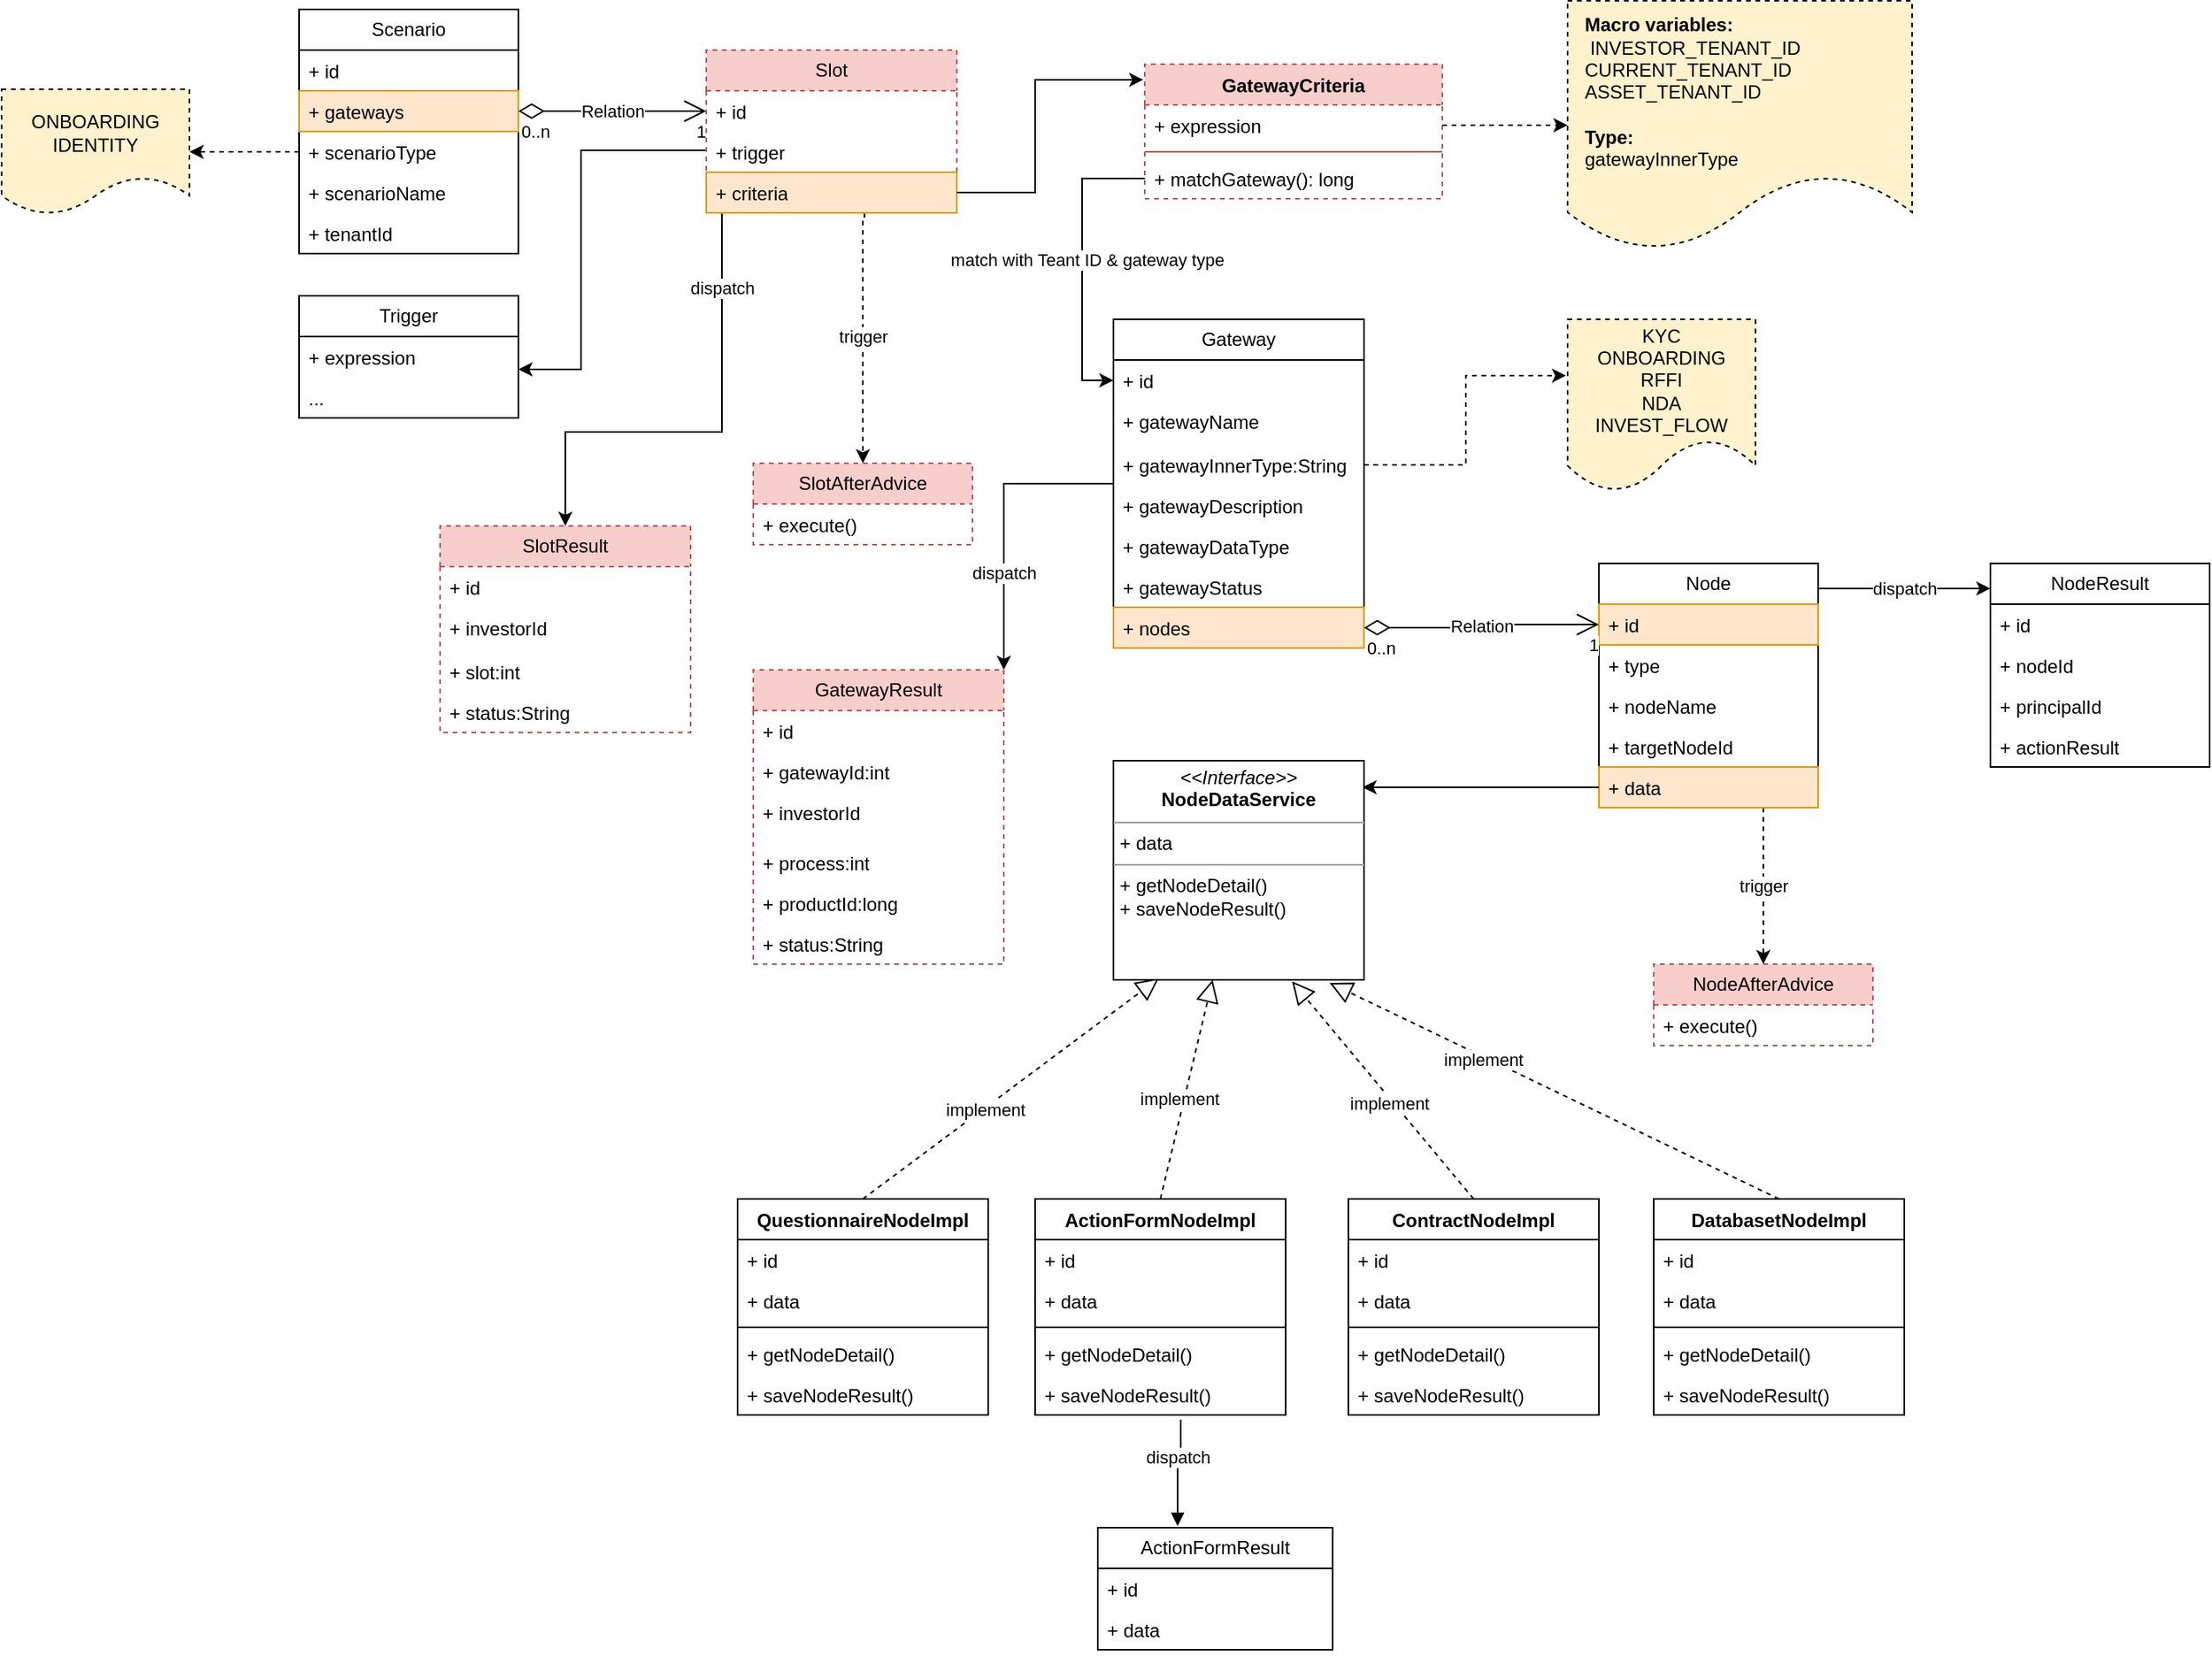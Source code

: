 <mxfile version="21.1.7" type="github">
  <diagram name="Page-1" id="zkiOzuIirDhht_6JCu3d">
    <mxGraphModel dx="2924" dy="2187" grid="1" gridSize="10" guides="1" tooltips="1" connect="1" arrows="1" fold="1" page="1" pageScale="1" pageWidth="850" pageHeight="1100" math="0" shadow="0">
      <root>
        <mxCell id="0" />
        <mxCell id="1" parent="0" />
        <mxCell id="HiliEsV1Wk5pN1YROUXO-3" value="Scenario" style="swimlane;fontStyle=0;childLayout=stackLayout;horizontal=1;startSize=26;fillColor=none;horizontalStack=0;resizeParent=1;resizeParentMax=0;resizeLast=0;collapsible=1;marginBottom=0;whiteSpace=wrap;html=1;" parent="1" vertex="1">
          <mxGeometry x="-460" y="-160" width="140" height="156" as="geometry" />
        </mxCell>
        <mxCell id="HiliEsV1Wk5pN1YROUXO-4" value="+ id" style="text;strokeColor=none;fillColor=none;align=left;verticalAlign=top;spacingLeft=4;spacingRight=4;overflow=hidden;rotatable=0;points=[[0,0.5],[1,0.5]];portConstraint=eastwest;whiteSpace=wrap;html=1;" parent="HiliEsV1Wk5pN1YROUXO-3" vertex="1">
          <mxGeometry y="26" width="140" height="26" as="geometry" />
        </mxCell>
        <mxCell id="HiliEsV1Wk5pN1YROUXO-9" value="+&amp;nbsp;gateways" style="text;strokeColor=#d79b00;fillColor=#ffe6cc;align=left;verticalAlign=top;spacingLeft=4;spacingRight=4;overflow=hidden;rotatable=0;points=[[0,0.5],[1,0.5]];portConstraint=eastwest;whiteSpace=wrap;html=1;" parent="HiliEsV1Wk5pN1YROUXO-3" vertex="1">
          <mxGeometry y="52" width="140" height="26" as="geometry" />
        </mxCell>
        <mxCell id="HiliEsV1Wk5pN1YROUXO-5" value="+ scenarioType" style="text;strokeColor=none;fillColor=none;align=left;verticalAlign=top;spacingLeft=4;spacingRight=4;overflow=hidden;rotatable=0;points=[[0,0.5],[1,0.5]];portConstraint=eastwest;whiteSpace=wrap;html=1;" parent="HiliEsV1Wk5pN1YROUXO-3" vertex="1">
          <mxGeometry y="78" width="140" height="26" as="geometry" />
        </mxCell>
        <mxCell id="HiliEsV1Wk5pN1YROUXO-7" value="+ scenarioName" style="text;strokeColor=none;fillColor=none;align=left;verticalAlign=top;spacingLeft=4;spacingRight=4;overflow=hidden;rotatable=0;points=[[0,0.5],[1,0.5]];portConstraint=eastwest;whiteSpace=wrap;html=1;" parent="HiliEsV1Wk5pN1YROUXO-3" vertex="1">
          <mxGeometry y="104" width="140" height="26" as="geometry" />
        </mxCell>
        <mxCell id="HiliEsV1Wk5pN1YROUXO-6" value="+&amp;nbsp;tenantId" style="text;strokeColor=none;fillColor=none;align=left;verticalAlign=top;spacingLeft=4;spacingRight=4;overflow=hidden;rotatable=0;points=[[0,0.5],[1,0.5]];portConstraint=eastwest;whiteSpace=wrap;html=1;" parent="HiliEsV1Wk5pN1YROUXO-3" vertex="1">
          <mxGeometry y="130" width="140" height="26" as="geometry" />
        </mxCell>
        <mxCell id="HiliEsV1Wk5pN1YROUXO-122" value="trigger" style="edgeStyle=orthogonalEdgeStyle;rounded=0;orthogonalLoop=1;jettySize=auto;html=1;dashed=1;entryX=0.5;entryY=0;entryDx=0;entryDy=0;exitX=0.631;exitY=1;exitDx=0;exitDy=0;exitPerimeter=0;" parent="1" target="HiliEsV1Wk5pN1YROUXO-120" edge="1" source="HiliEsV1Wk5pN1YROUXO-111">
          <mxGeometry relative="1" as="geometry">
            <mxPoint x="-40" y="120" as="sourcePoint" />
            <mxPoint x="-40" y="309" as="targetPoint" />
            <Array as="points">
              <mxPoint x="-99" y="-27" />
              <mxPoint x="-100" y="-27" />
            </Array>
          </mxGeometry>
        </mxCell>
        <mxCell id="8BuueavaHvGr7uWELUtE-12" style="edgeStyle=orthogonalEdgeStyle;rounded=0;orthogonalLoop=1;jettySize=auto;html=1;entryX=1;entryY=0;entryDx=0;entryDy=0;" edge="1" parent="1" source="HiliEsV1Wk5pN1YROUXO-10" target="HiliEsV1Wk5pN1YROUXO-130">
          <mxGeometry relative="1" as="geometry" />
        </mxCell>
        <mxCell id="8BuueavaHvGr7uWELUtE-13" value="dispatch" style="edgeLabel;html=1;align=center;verticalAlign=middle;resizable=0;points=[];" vertex="1" connectable="0" parent="8BuueavaHvGr7uWELUtE-12">
          <mxGeometry x="0.34" relative="1" as="geometry">
            <mxPoint as="offset" />
          </mxGeometry>
        </mxCell>
        <mxCell id="HiliEsV1Wk5pN1YROUXO-10" value="Gateway" style="swimlane;fontStyle=0;childLayout=stackLayout;horizontal=1;startSize=26;fillColor=none;horizontalStack=0;resizeParent=1;resizeParentMax=0;resizeLast=0;collapsible=1;marginBottom=0;whiteSpace=wrap;html=1;" parent="1" vertex="1">
          <mxGeometry x="60" y="38" width="160" height="210" as="geometry" />
        </mxCell>
        <mxCell id="HiliEsV1Wk5pN1YROUXO-11" value="+ id" style="text;strokeColor=none;fillColor=none;align=left;verticalAlign=top;spacingLeft=4;spacingRight=4;overflow=hidden;rotatable=0;points=[[0,0.5],[1,0.5]];portConstraint=eastwest;whiteSpace=wrap;html=1;" parent="HiliEsV1Wk5pN1YROUXO-10" vertex="1">
          <mxGeometry y="26" width="160" height="26" as="geometry" />
        </mxCell>
        <mxCell id="HiliEsV1Wk5pN1YROUXO-12" value="+ gatewayName" style="text;strokeColor=none;fillColor=none;align=left;verticalAlign=top;spacingLeft=4;spacingRight=4;overflow=hidden;rotatable=0;points=[[0,0.5],[1,0.5]];portConstraint=eastwest;whiteSpace=wrap;html=1;" parent="HiliEsV1Wk5pN1YROUXO-10" vertex="1">
          <mxGeometry y="52" width="160" height="28" as="geometry" />
        </mxCell>
        <mxCell id="HiliEsV1Wk5pN1YROUXO-13" value="+ gatewayInnerType:String" style="text;strokeColor=none;fillColor=none;align=left;verticalAlign=top;spacingLeft=4;spacingRight=4;overflow=hidden;rotatable=0;points=[[0,0.5],[1,0.5]];portConstraint=eastwest;whiteSpace=wrap;html=1;" parent="HiliEsV1Wk5pN1YROUXO-10" vertex="1">
          <mxGeometry y="80" width="160" height="26" as="geometry" />
        </mxCell>
        <mxCell id="HiliEsV1Wk5pN1YROUXO-14" value="+&amp;nbsp;gatewayDescription" style="text;strokeColor=none;fillColor=none;align=left;verticalAlign=top;spacingLeft=4;spacingRight=4;overflow=hidden;rotatable=0;points=[[0,0.5],[1,0.5]];portConstraint=eastwest;whiteSpace=wrap;html=1;" parent="HiliEsV1Wk5pN1YROUXO-10" vertex="1">
          <mxGeometry y="106" width="160" height="26" as="geometry" />
        </mxCell>
        <mxCell id="HiliEsV1Wk5pN1YROUXO-15" value="+&amp;nbsp;gatewayDataType" style="text;strokeColor=none;fillColor=none;align=left;verticalAlign=top;spacingLeft=4;spacingRight=4;overflow=hidden;rotatable=0;points=[[0,0.5],[1,0.5]];portConstraint=eastwest;whiteSpace=wrap;html=1;" parent="HiliEsV1Wk5pN1YROUXO-10" vertex="1">
          <mxGeometry y="132" width="160" height="26" as="geometry" />
        </mxCell>
        <mxCell id="HiliEsV1Wk5pN1YROUXO-75" value="+&amp;nbsp;gatewayStatus" style="text;strokeColor=none;fillColor=none;align=left;verticalAlign=top;spacingLeft=4;spacingRight=4;overflow=hidden;rotatable=0;points=[[0,0.5],[1,0.5]];portConstraint=eastwest;whiteSpace=wrap;html=1;" parent="HiliEsV1Wk5pN1YROUXO-10" vertex="1">
          <mxGeometry y="158" width="160" height="26" as="geometry" />
        </mxCell>
        <mxCell id="HiliEsV1Wk5pN1YROUXO-17" value="+&amp;nbsp;nodes" style="text;strokeColor=#d79b00;fillColor=#ffe6cc;align=left;verticalAlign=top;spacingLeft=4;spacingRight=4;overflow=hidden;rotatable=0;points=[[0,0.5],[1,0.5]];portConstraint=eastwest;whiteSpace=wrap;html=1;" parent="HiliEsV1Wk5pN1YROUXO-10" vertex="1">
          <mxGeometry y="184" width="160" height="26" as="geometry" />
        </mxCell>
        <mxCell id="HiliEsV1Wk5pN1YROUXO-119" value="trigger" style="edgeStyle=orthogonalEdgeStyle;rounded=0;orthogonalLoop=1;jettySize=auto;html=1;dashed=1;entryX=0.5;entryY=0;entryDx=0;entryDy=0;" parent="1" source="HiliEsV1Wk5pN1YROUXO-18" target="HiliEsV1Wk5pN1YROUXO-114" edge="1">
          <mxGeometry relative="1" as="geometry">
            <mxPoint x="670" y="515" as="targetPoint" />
            <Array as="points">
              <mxPoint x="475" y="420" />
              <mxPoint x="475" y="420" />
            </Array>
          </mxGeometry>
        </mxCell>
        <mxCell id="8BuueavaHvGr7uWELUtE-11" value="dispatch" style="edgeStyle=orthogonalEdgeStyle;rounded=0;orthogonalLoop=1;jettySize=auto;html=1;entryX=0;entryY=0.123;entryDx=0;entryDy=0;entryPerimeter=0;" edge="1" parent="1" source="HiliEsV1Wk5pN1YROUXO-18" target="HiliEsV1Wk5pN1YROUXO-65">
          <mxGeometry relative="1" as="geometry">
            <Array as="points">
              <mxPoint x="530" y="210" />
              <mxPoint x="530" y="210" />
            </Array>
          </mxGeometry>
        </mxCell>
        <mxCell id="HiliEsV1Wk5pN1YROUXO-18" value="Node" style="swimlane;fontStyle=0;childLayout=stackLayout;horizontal=1;startSize=26;fillColor=none;horizontalStack=0;resizeParent=1;resizeParentMax=0;resizeLast=0;collapsible=1;marginBottom=0;whiteSpace=wrap;html=1;" parent="1" vertex="1">
          <mxGeometry x="370" y="194" width="140" height="156" as="geometry" />
        </mxCell>
        <mxCell id="HiliEsV1Wk5pN1YROUXO-19" value="+ id" style="text;strokeColor=#d79b00;fillColor=#ffe6cc;align=left;verticalAlign=top;spacingLeft=4;spacingRight=4;overflow=hidden;rotatable=0;points=[[0,0.5],[1,0.5]];portConstraint=eastwest;whiteSpace=wrap;html=1;" parent="HiliEsV1Wk5pN1YROUXO-18" vertex="1">
          <mxGeometry y="26" width="140" height="26" as="geometry" />
        </mxCell>
        <mxCell id="HiliEsV1Wk5pN1YROUXO-20" value="+ type" style="text;strokeColor=none;fillColor=none;align=left;verticalAlign=top;spacingLeft=4;spacingRight=4;overflow=hidden;rotatable=0;points=[[0,0.5],[1,0.5]];portConstraint=eastwest;whiteSpace=wrap;html=1;" parent="HiliEsV1Wk5pN1YROUXO-18" vertex="1">
          <mxGeometry y="52" width="140" height="26" as="geometry" />
        </mxCell>
        <mxCell id="HiliEsV1Wk5pN1YROUXO-21" value="+ nodeName" style="text;strokeColor=none;fillColor=none;align=left;verticalAlign=top;spacingLeft=4;spacingRight=4;overflow=hidden;rotatable=0;points=[[0,0.5],[1,0.5]];portConstraint=eastwest;whiteSpace=wrap;html=1;" parent="HiliEsV1Wk5pN1YROUXO-18" vertex="1">
          <mxGeometry y="78" width="140" height="26" as="geometry" />
        </mxCell>
        <mxCell id="HiliEsV1Wk5pN1YROUXO-22" value="+&amp;nbsp;targetNodeId" style="text;strokeColor=none;fillColor=none;align=left;verticalAlign=top;spacingLeft=4;spacingRight=4;overflow=hidden;rotatable=0;points=[[0,0.5],[1,0.5]];portConstraint=eastwest;whiteSpace=wrap;html=1;" parent="HiliEsV1Wk5pN1YROUXO-18" vertex="1">
          <mxGeometry y="104" width="140" height="26" as="geometry" />
        </mxCell>
        <mxCell id="HiliEsV1Wk5pN1YROUXO-33" value="+ data" style="text;strokeColor=#d79b00;fillColor=#ffe6cc;align=left;verticalAlign=top;spacingLeft=4;spacingRight=4;overflow=hidden;rotatable=0;points=[[0,0.5],[1,0.5]];portConstraint=eastwest;whiteSpace=wrap;html=1;" parent="HiliEsV1Wk5pN1YROUXO-18" vertex="1">
          <mxGeometry y="130" width="140" height="26" as="geometry" />
        </mxCell>
        <mxCell id="HiliEsV1Wk5pN1YROUXO-26" value="Relation" style="endArrow=open;html=1;endSize=12;startArrow=diamondThin;startSize=14;startFill=0;edgeStyle=orthogonalEdgeStyle;rounded=0;exitX=1;exitY=0.5;exitDx=0;exitDy=0;entryX=0;entryY=0.5;entryDx=0;entryDy=0;" parent="1" source="HiliEsV1Wk5pN1YROUXO-9" target="HiliEsV1Wk5pN1YROUXO-105" edge="1">
          <mxGeometry relative="1" as="geometry">
            <mxPoint x="110" y="200" as="sourcePoint" />
            <mxPoint x="270" y="200" as="targetPoint" />
            <mxPoint as="offset" />
          </mxGeometry>
        </mxCell>
        <mxCell id="HiliEsV1Wk5pN1YROUXO-27" value="0..n" style="edgeLabel;resizable=0;html=1;align=left;verticalAlign=top;" parent="HiliEsV1Wk5pN1YROUXO-26" connectable="0" vertex="1">
          <mxGeometry x="-1" relative="1" as="geometry">
            <mxPoint as="offset" />
          </mxGeometry>
        </mxCell>
        <mxCell id="HiliEsV1Wk5pN1YROUXO-28" value="1" style="edgeLabel;resizable=0;html=1;align=right;verticalAlign=top;" parent="HiliEsV1Wk5pN1YROUXO-26" connectable="0" vertex="1">
          <mxGeometry x="1" relative="1" as="geometry" />
        </mxCell>
        <mxCell id="HiliEsV1Wk5pN1YROUXO-30" value="Relation" style="endArrow=open;html=1;endSize=12;startArrow=diamondThin;startSize=14;startFill=0;edgeStyle=orthogonalEdgeStyle;rounded=0;exitX=1;exitY=0.5;exitDx=0;exitDy=0;entryX=0;entryY=0.5;entryDx=0;entryDy=0;" parent="1" source="HiliEsV1Wk5pN1YROUXO-17" target="HiliEsV1Wk5pN1YROUXO-19" edge="1">
          <mxGeometry relative="1" as="geometry">
            <mxPoint x="130" y="500" as="sourcePoint" />
            <mxPoint x="290" y="500" as="targetPoint" />
          </mxGeometry>
        </mxCell>
        <mxCell id="HiliEsV1Wk5pN1YROUXO-31" value="0..n" style="edgeLabel;resizable=0;html=1;align=left;verticalAlign=top;" parent="HiliEsV1Wk5pN1YROUXO-30" connectable="0" vertex="1">
          <mxGeometry x="-1" relative="1" as="geometry" />
        </mxCell>
        <mxCell id="HiliEsV1Wk5pN1YROUXO-32" value="1" style="edgeLabel;resizable=0;html=1;align=right;verticalAlign=top;" parent="HiliEsV1Wk5pN1YROUXO-30" connectable="0" vertex="1">
          <mxGeometry x="1" relative="1" as="geometry" />
        </mxCell>
        <mxCell id="HiliEsV1Wk5pN1YROUXO-44" style="edgeStyle=orthogonalEdgeStyle;rounded=0;orthogonalLoop=1;jettySize=auto;html=1;entryX=0.994;entryY=0.121;entryDx=0;entryDy=0;entryPerimeter=0;" parent="1" source="HiliEsV1Wk5pN1YROUXO-33" target="8BuueavaHvGr7uWELUtE-20" edge="1">
          <mxGeometry relative="1" as="geometry">
            <mxPoint x="330" y="639" as="targetPoint" />
          </mxGeometry>
        </mxCell>
        <mxCell id="HiliEsV1Wk5pN1YROUXO-56" value="" style="endArrow=block;dashed=1;endFill=0;endSize=12;html=1;rounded=0;entryX=0.181;entryY=0.993;entryDx=0;entryDy=0;entryPerimeter=0;exitX=0.5;exitY=0;exitDx=0;exitDy=0;" parent="1" source="8BuueavaHvGr7uWELUtE-21" target="8BuueavaHvGr7uWELUtE-20" edge="1">
          <mxGeometry width="160" relative="1" as="geometry">
            <mxPoint x="-180" y="600" as="sourcePoint" />
            <mxPoint x="230" y="710" as="targetPoint" />
          </mxGeometry>
        </mxCell>
        <mxCell id="8BuueavaHvGr7uWELUtE-15" value="implement" style="edgeLabel;html=1;align=center;verticalAlign=middle;resizable=0;points=[];" vertex="1" connectable="0" parent="HiliEsV1Wk5pN1YROUXO-56">
          <mxGeometry x="-0.183" relative="1" as="geometry">
            <mxPoint as="offset" />
          </mxGeometry>
        </mxCell>
        <mxCell id="HiliEsV1Wk5pN1YROUXO-58" value="" style="endArrow=block;dashed=1;endFill=0;endSize=12;html=1;rounded=0;exitX=0.5;exitY=0;exitDx=0;exitDy=0;" parent="1" source="8BuueavaHvGr7uWELUtE-28" target="8BuueavaHvGr7uWELUtE-20" edge="1">
          <mxGeometry width="160" relative="1" as="geometry">
            <mxPoint x="228" y="660" as="sourcePoint" />
            <mxPoint x="179" y="776" as="targetPoint" />
          </mxGeometry>
        </mxCell>
        <mxCell id="8BuueavaHvGr7uWELUtE-16" value="implement" style="edgeLabel;html=1;align=center;verticalAlign=middle;resizable=0;points=[];" vertex="1" connectable="0" parent="HiliEsV1Wk5pN1YROUXO-58">
          <mxGeometry x="-0.098" y="3" relative="1" as="geometry">
            <mxPoint as="offset" />
          </mxGeometry>
        </mxCell>
        <mxCell id="HiliEsV1Wk5pN1YROUXO-60" value="" style="endArrow=block;dashed=1;endFill=0;endSize=12;html=1;rounded=0;exitX=0.5;exitY=0;exitDx=0;exitDy=0;entryX=0.713;entryY=1.007;entryDx=0;entryDy=0;entryPerimeter=0;" parent="1" source="8BuueavaHvGr7uWELUtE-34" target="8BuueavaHvGr7uWELUtE-20" edge="1">
          <mxGeometry width="160" relative="1" as="geometry">
            <mxPoint x="249" y="661" as="sourcePoint" />
            <mxPoint x="203" y="510" as="targetPoint" />
          </mxGeometry>
        </mxCell>
        <mxCell id="8BuueavaHvGr7uWELUtE-17" value="implement" style="edgeLabel;html=1;align=center;verticalAlign=middle;resizable=0;points=[];" vertex="1" connectable="0" parent="HiliEsV1Wk5pN1YROUXO-60">
          <mxGeometry x="-0.093" y="2" relative="1" as="geometry">
            <mxPoint as="offset" />
          </mxGeometry>
        </mxCell>
        <mxCell id="HiliEsV1Wk5pN1YROUXO-64" value="" style="endArrow=block;dashed=1;endFill=0;endSize=12;html=1;rounded=0;exitX=0.5;exitY=0;exitDx=0;exitDy=0;entryX=0.863;entryY=1.014;entryDx=0;entryDy=0;entryPerimeter=0;" parent="1" source="8BuueavaHvGr7uWELUtE-40" target="8BuueavaHvGr7uWELUtE-20" edge="1">
          <mxGeometry width="160" relative="1" as="geometry">
            <mxPoint x="277" y="660" as="sourcePoint" />
            <mxPoint x="250" y="550" as="targetPoint" />
          </mxGeometry>
        </mxCell>
        <mxCell id="8BuueavaHvGr7uWELUtE-18" value="implement" style="edgeLabel;html=1;align=center;verticalAlign=middle;resizable=0;points=[];" vertex="1" connectable="0" parent="HiliEsV1Wk5pN1YROUXO-64">
          <mxGeometry x="0.313" y="1" relative="1" as="geometry">
            <mxPoint as="offset" />
          </mxGeometry>
        </mxCell>
        <mxCell id="HiliEsV1Wk5pN1YROUXO-65" value="NodeResult" style="swimlane;fontStyle=0;childLayout=stackLayout;horizontal=1;startSize=26;fillColor=none;horizontalStack=0;resizeParent=1;resizeParentMax=0;resizeLast=0;collapsible=1;marginBottom=0;whiteSpace=wrap;html=1;" parent="1" vertex="1">
          <mxGeometry x="620" y="194" width="140" height="130" as="geometry" />
        </mxCell>
        <mxCell id="HiliEsV1Wk5pN1YROUXO-66" value="+ id" style="text;strokeColor=none;fillColor=none;align=left;verticalAlign=top;spacingLeft=4;spacingRight=4;overflow=hidden;rotatable=0;points=[[0,0.5],[1,0.5]];portConstraint=eastwest;whiteSpace=wrap;html=1;" parent="HiliEsV1Wk5pN1YROUXO-65" vertex="1">
          <mxGeometry y="26" width="140" height="26" as="geometry" />
        </mxCell>
        <mxCell id="HiliEsV1Wk5pN1YROUXO-67" value="+ nodeId" style="text;align=left;verticalAlign=top;spacingLeft=4;spacingRight=4;overflow=hidden;rotatable=0;points=[[0,0.5],[1,0.5]];portConstraint=eastwest;whiteSpace=wrap;html=1;" parent="HiliEsV1Wk5pN1YROUXO-65" vertex="1">
          <mxGeometry y="52" width="140" height="26" as="geometry" />
        </mxCell>
        <mxCell id="HiliEsV1Wk5pN1YROUXO-68" value="+ principalId" style="text;strokeColor=none;fillColor=none;align=left;verticalAlign=top;spacingLeft=4;spacingRight=4;overflow=hidden;rotatable=0;points=[[0,0.5],[1,0.5]];portConstraint=eastwest;whiteSpace=wrap;html=1;" parent="HiliEsV1Wk5pN1YROUXO-65" vertex="1">
          <mxGeometry y="78" width="140" height="26" as="geometry" />
        </mxCell>
        <mxCell id="HiliEsV1Wk5pN1YROUXO-70" value="+&amp;nbsp;actionResult" style="text;strokeColor=none;fillColor=none;align=left;verticalAlign=top;spacingLeft=4;spacingRight=4;overflow=hidden;rotatable=0;points=[[0,0.5],[1,0.5]];portConstraint=eastwest;whiteSpace=wrap;html=1;" parent="HiliEsV1Wk5pN1YROUXO-65" vertex="1">
          <mxGeometry y="104" width="140" height="26" as="geometry" />
        </mxCell>
        <mxCell id="HiliEsV1Wk5pN1YROUXO-76" value="ActionFormResult" style="swimlane;fontStyle=0;childLayout=stackLayout;horizontal=1;startSize=26;fillColor=none;horizontalStack=0;resizeParent=1;resizeParentMax=0;resizeLast=0;collapsible=1;marginBottom=0;whiteSpace=wrap;html=1;" parent="1" vertex="1">
          <mxGeometry x="50" y="810" width="150" height="78" as="geometry" />
        </mxCell>
        <mxCell id="HiliEsV1Wk5pN1YROUXO-77" value="+ id" style="text;strokeColor=none;fillColor=none;align=left;verticalAlign=top;spacingLeft=4;spacingRight=4;overflow=hidden;rotatable=0;points=[[0,0.5],[1,0.5]];portConstraint=eastwest;whiteSpace=wrap;html=1;" parent="HiliEsV1Wk5pN1YROUXO-76" vertex="1">
          <mxGeometry y="26" width="150" height="26" as="geometry" />
        </mxCell>
        <mxCell id="HiliEsV1Wk5pN1YROUXO-78" value="+ data" style="text;strokeColor=none;fillColor=none;align=left;verticalAlign=top;spacingLeft=4;spacingRight=4;overflow=hidden;rotatable=0;points=[[0,0.5],[1,0.5]];portConstraint=eastwest;whiteSpace=wrap;html=1;" parent="HiliEsV1Wk5pN1YROUXO-76" vertex="1">
          <mxGeometry y="52" width="150" height="26" as="geometry" />
        </mxCell>
        <mxCell id="HiliEsV1Wk5pN1YROUXO-79" value="dispatch" style="html=1;verticalAlign=bottom;endArrow=block;edgeStyle=elbowEdgeStyle;elbow=vertical;curved=0;rounded=0;entryX=0.34;entryY=-0.013;entryDx=0;entryDy=0;entryPerimeter=0;exitX=0.581;exitY=1.115;exitDx=0;exitDy=0;exitPerimeter=0;" parent="1" target="HiliEsV1Wk5pN1YROUXO-76" edge="1" source="8BuueavaHvGr7uWELUtE-33">
          <mxGeometry width="80" relative="1" as="geometry">
            <mxPoint x="152.05" y="680.002" as="sourcePoint" />
            <mxPoint x="290" y="720" as="targetPoint" />
            <Array as="points">
              <mxPoint x="160" y="770" />
              <mxPoint x="210" y="740" />
              <mxPoint x="180" y="780" />
              <mxPoint x="180" y="740" />
            </Array>
          </mxGeometry>
        </mxCell>
        <mxCell id="HiliEsV1Wk5pN1YROUXO-82" value="ONBOARDING&lt;br&gt;IDENTITY" style="shape=document;whiteSpace=wrap;html=1;boundedLbl=1;fillColor=#fff2cc;strokeColor=default;dashed=1;" parent="1" vertex="1">
          <mxGeometry x="-650" y="-109" width="120" height="80" as="geometry" />
        </mxCell>
        <mxCell id="HiliEsV1Wk5pN1YROUXO-83" value="Trigger" style="swimlane;fontStyle=0;childLayout=stackLayout;horizontal=1;startSize=26;fillColor=none;horizontalStack=0;resizeParent=1;resizeParentMax=0;resizeLast=0;collapsible=1;marginBottom=0;whiteSpace=wrap;html=1;" parent="1" vertex="1">
          <mxGeometry x="-460" y="23" width="140" height="78" as="geometry" />
        </mxCell>
        <mxCell id="HiliEsV1Wk5pN1YROUXO-85" value="+ expression" style="text;strokeColor=none;fillColor=none;align=left;verticalAlign=top;spacingLeft=4;spacingRight=4;overflow=hidden;rotatable=0;points=[[0,0.5],[1,0.5]];portConstraint=eastwest;whiteSpace=wrap;html=1;" parent="HiliEsV1Wk5pN1YROUXO-83" vertex="1">
          <mxGeometry y="26" width="140" height="26" as="geometry" />
        </mxCell>
        <mxCell id="HiliEsV1Wk5pN1YROUXO-86" value="..." style="text;strokeColor=none;fillColor=none;align=left;verticalAlign=top;spacingLeft=4;spacingRight=4;overflow=hidden;rotatable=0;points=[[0,0.5],[1,0.5]];portConstraint=eastwest;whiteSpace=wrap;html=1;" parent="HiliEsV1Wk5pN1YROUXO-83" vertex="1">
          <mxGeometry y="52" width="140" height="26" as="geometry" />
        </mxCell>
        <mxCell id="HiliEsV1Wk5pN1YROUXO-87" style="edgeStyle=orthogonalEdgeStyle;rounded=0;orthogonalLoop=1;jettySize=auto;html=1;exitX=0;exitY=0.5;exitDx=0;exitDy=0;" parent="1" source="HiliEsV1Wk5pN1YROUXO-107" target="HiliEsV1Wk5pN1YROUXO-85" edge="1">
          <mxGeometry relative="1" as="geometry">
            <mxPoint x="-260" y="109" as="sourcePoint" />
            <mxPoint x="-310.0" y="62" as="targetPoint" />
            <Array as="points">
              <mxPoint x="-280" y="-70" />
              <mxPoint x="-280" y="70" />
            </Array>
          </mxGeometry>
        </mxCell>
        <mxCell id="HiliEsV1Wk5pN1YROUXO-148" value="dispatch" style="edgeStyle=orthogonalEdgeStyle;rounded=0;orthogonalLoop=1;jettySize=auto;html=1;entryX=0.5;entryY=0;entryDx=0;entryDy=0;" parent="1" source="HiliEsV1Wk5pN1YROUXO-104" target="HiliEsV1Wk5pN1YROUXO-142" edge="1">
          <mxGeometry x="-0.679" relative="1" as="geometry">
            <Array as="points">
              <mxPoint x="-190" y="110" />
              <mxPoint x="-290" y="110" />
            </Array>
            <mxPoint as="offset" />
          </mxGeometry>
        </mxCell>
        <mxCell id="HiliEsV1Wk5pN1YROUXO-104" value="Slot" style="swimlane;fontStyle=0;childLayout=stackLayout;horizontal=1;startSize=26;fillColor=#f8cecc;horizontalStack=0;resizeParent=1;resizeParentMax=0;resizeLast=0;collapsible=1;marginBottom=0;whiteSpace=wrap;html=1;strokeColor=#b85450;dashed=1;" parent="1" vertex="1">
          <mxGeometry x="-200" y="-134" width="160" height="104" as="geometry" />
        </mxCell>
        <mxCell id="HiliEsV1Wk5pN1YROUXO-105" value="+ id" style="text;strokeColor=none;fillColor=none;align=left;verticalAlign=top;spacingLeft=4;spacingRight=4;overflow=hidden;rotatable=0;points=[[0,0.5],[1,0.5]];portConstraint=eastwest;whiteSpace=wrap;html=1;" parent="HiliEsV1Wk5pN1YROUXO-104" vertex="1">
          <mxGeometry y="26" width="160" height="26" as="geometry" />
        </mxCell>
        <mxCell id="HiliEsV1Wk5pN1YROUXO-107" value="+ trigger" style="text;strokeColor=none;fillColor=none;align=left;verticalAlign=top;spacingLeft=4;spacingRight=4;overflow=hidden;rotatable=0;points=[[0,0.5],[1,0.5]];portConstraint=eastwest;whiteSpace=wrap;html=1;" parent="HiliEsV1Wk5pN1YROUXO-104" vertex="1">
          <mxGeometry y="52" width="160" height="26" as="geometry" />
        </mxCell>
        <mxCell id="HiliEsV1Wk5pN1YROUXO-111" value="+ criteria" style="text;strokeColor=#d79b00;fillColor=#ffe6cc;align=left;verticalAlign=top;spacingLeft=4;spacingRight=4;overflow=hidden;rotatable=0;points=[[0,0.5],[1,0.5]];portConstraint=eastwest;whiteSpace=wrap;html=1;" parent="HiliEsV1Wk5pN1YROUXO-104" vertex="1">
          <mxGeometry y="78" width="160" height="26" as="geometry" />
        </mxCell>
        <mxCell id="HiliEsV1Wk5pN1YROUXO-108" value="" style="edgeStyle=orthogonalEdgeStyle;rounded=0;orthogonalLoop=1;jettySize=auto;html=1;exitX=1;exitY=0.5;exitDx=0;exitDy=0;entryX=-0.005;entryY=0.116;entryDx=0;entryDy=0;entryPerimeter=0;" parent="1" source="HiliEsV1Wk5pN1YROUXO-111" target="8BuueavaHvGr7uWELUtE-1" edge="1">
          <mxGeometry relative="1" as="geometry">
            <Array as="points">
              <mxPoint x="10" y="-43" />
              <mxPoint x="10" y="-115" />
            </Array>
          </mxGeometry>
        </mxCell>
        <mxCell id="HiliEsV1Wk5pN1YROUXO-112" value="KYC&lt;br&gt;ONBOARDING&lt;br&gt;RFFI&lt;br&gt;NDA&lt;br&gt;INVEST_FLOW" style="shape=document;whiteSpace=wrap;html=1;boundedLbl=1;fillColor=#fff2cc;strokeColor=default;dashed=1;" parent="1" vertex="1">
          <mxGeometry x="350" y="38" width="120" height="110" as="geometry" />
        </mxCell>
        <mxCell id="HiliEsV1Wk5pN1YROUXO-113" style="edgeStyle=orthogonalEdgeStyle;rounded=0;orthogonalLoop=1;jettySize=auto;html=1;entryX=-0.008;entryY=0.327;entryDx=0;entryDy=0;entryPerimeter=0;dashed=1;" parent="1" source="HiliEsV1Wk5pN1YROUXO-13" target="HiliEsV1Wk5pN1YROUXO-112" edge="1">
          <mxGeometry relative="1" as="geometry" />
        </mxCell>
        <mxCell id="HiliEsV1Wk5pN1YROUXO-114" value="NodeAfterAdvice" style="swimlane;fontStyle=0;childLayout=stackLayout;horizontal=1;startSize=26;fillColor=#f8cecc;horizontalStack=0;resizeParent=1;resizeParentMax=0;resizeLast=0;collapsible=1;marginBottom=0;whiteSpace=wrap;html=1;strokeColor=#b85450;dashed=1;" parent="1" vertex="1">
          <mxGeometry x="405" y="450" width="140" height="52" as="geometry" />
        </mxCell>
        <mxCell id="HiliEsV1Wk5pN1YROUXO-115" value="+ execute()" style="text;strokeColor=none;fillColor=none;align=left;verticalAlign=top;spacingLeft=4;spacingRight=4;overflow=hidden;rotatable=0;points=[[0,0.5],[1,0.5]];portConstraint=eastwest;whiteSpace=wrap;html=1;" parent="HiliEsV1Wk5pN1YROUXO-114" vertex="1">
          <mxGeometry y="26" width="140" height="26" as="geometry" />
        </mxCell>
        <mxCell id="HiliEsV1Wk5pN1YROUXO-120" value="SlotAfterAdvice" style="swimlane;fontStyle=0;childLayout=stackLayout;horizontal=1;startSize=26;fillColor=#f8cecc;horizontalStack=0;resizeParent=1;resizeParentMax=0;resizeLast=0;collapsible=1;marginBottom=0;whiteSpace=wrap;html=1;strokeColor=#b85450;dashed=1;" parent="1" vertex="1">
          <mxGeometry x="-170" y="130" width="140" height="52" as="geometry" />
        </mxCell>
        <mxCell id="HiliEsV1Wk5pN1YROUXO-121" value="+ execute()" style="text;strokeColor=none;fillColor=none;align=left;verticalAlign=top;spacingLeft=4;spacingRight=4;overflow=hidden;rotatable=0;points=[[0,0.5],[1,0.5]];portConstraint=eastwest;whiteSpace=wrap;html=1;" parent="HiliEsV1Wk5pN1YROUXO-120" vertex="1">
          <mxGeometry y="26" width="140" height="26" as="geometry" />
        </mxCell>
        <mxCell id="HiliEsV1Wk5pN1YROUXO-123" value="&lt;b&gt;Macro variables:&lt;/b&gt;&lt;br&gt;&amp;nbsp;INVESTOR_TENANT_ID&lt;br&gt;CURRENT_TENANT_ID&lt;br&gt;ASSET_TENANT_ID&lt;br&gt;&lt;br&gt;&lt;b&gt;Type:&lt;/b&gt;&lt;br&gt;gatewayInnerType" style="shape=document;whiteSpace=wrap;html=1;boundedLbl=1;fillColor=#fff2cc;strokeColor=default;dashed=1;align=left;spacingLeft=9;spacingTop=6;" parent="1" vertex="1">
          <mxGeometry x="350" y="-165.5" width="220" height="159" as="geometry" />
        </mxCell>
        <mxCell id="HiliEsV1Wk5pN1YROUXO-130" value="GatewayResult" style="swimlane;fontStyle=0;childLayout=stackLayout;horizontal=1;startSize=26;fillColor=#f8cecc;horizontalStack=0;resizeParent=1;resizeParentMax=0;resizeLast=0;collapsible=1;marginBottom=0;whiteSpace=wrap;html=1;dashed=1;strokeColor=#b85450;" parent="1" vertex="1">
          <mxGeometry x="-170" y="262" width="160" height="188" as="geometry" />
        </mxCell>
        <mxCell id="HiliEsV1Wk5pN1YROUXO-131" value="+ id" style="text;strokeColor=none;fillColor=none;align=left;verticalAlign=top;spacingLeft=4;spacingRight=4;overflow=hidden;rotatable=0;points=[[0,0.5],[1,0.5]];portConstraint=eastwest;whiteSpace=wrap;html=1;" parent="HiliEsV1Wk5pN1YROUXO-130" vertex="1">
          <mxGeometry y="26" width="160" height="26" as="geometry" />
        </mxCell>
        <mxCell id="HiliEsV1Wk5pN1YROUXO-133" value="+ gatewayId:int" style="text;strokeColor=none;fillColor=none;align=left;verticalAlign=top;spacingLeft=4;spacingRight=4;overflow=hidden;rotatable=0;points=[[0,0.5],[1,0.5]];portConstraint=eastwest;whiteSpace=wrap;html=1;" parent="HiliEsV1Wk5pN1YROUXO-130" vertex="1">
          <mxGeometry y="52" width="160" height="26" as="geometry" />
        </mxCell>
        <mxCell id="HiliEsV1Wk5pN1YROUXO-132" value="+ investorId" style="text;strokeColor=none;fillColor=none;align=left;verticalAlign=top;spacingLeft=4;spacingRight=4;overflow=hidden;rotatable=0;points=[[0,0.5],[1,0.5]];portConstraint=eastwest;whiteSpace=wrap;html=1;" parent="HiliEsV1Wk5pN1YROUXO-130" vertex="1">
          <mxGeometry y="78" width="160" height="32" as="geometry" />
        </mxCell>
        <mxCell id="HiliEsV1Wk5pN1YROUXO-140" value="+ process:int" style="text;strokeColor=none;fillColor=none;align=left;verticalAlign=top;spacingLeft=4;spacingRight=4;overflow=hidden;rotatable=0;points=[[0,0.5],[1,0.5]];portConstraint=eastwest;whiteSpace=wrap;html=1;" parent="HiliEsV1Wk5pN1YROUXO-130" vertex="1">
          <mxGeometry y="110" width="160" height="26" as="geometry" />
        </mxCell>
        <mxCell id="HiliEsV1Wk5pN1YROUXO-157" value="+ productId:long" style="text;strokeColor=none;fillColor=none;align=left;verticalAlign=top;spacingLeft=4;spacingRight=4;overflow=hidden;rotatable=0;points=[[0,0.5],[1,0.5]];portConstraint=eastwest;whiteSpace=wrap;html=1;" parent="HiliEsV1Wk5pN1YROUXO-130" vertex="1">
          <mxGeometry y="136" width="160" height="26" as="geometry" />
        </mxCell>
        <mxCell id="HiliEsV1Wk5pN1YROUXO-141" value="+ status:String" style="text;strokeColor=none;fillColor=none;align=left;verticalAlign=top;spacingLeft=4;spacingRight=4;overflow=hidden;rotatable=0;points=[[0,0.5],[1,0.5]];portConstraint=eastwest;whiteSpace=wrap;html=1;" parent="HiliEsV1Wk5pN1YROUXO-130" vertex="1">
          <mxGeometry y="162" width="160" height="26" as="geometry" />
        </mxCell>
        <mxCell id="HiliEsV1Wk5pN1YROUXO-142" value="SlotResult" style="swimlane;fontStyle=0;childLayout=stackLayout;horizontal=1;startSize=26;fillColor=#f8cecc;horizontalStack=0;resizeParent=1;resizeParentMax=0;resizeLast=0;collapsible=1;marginBottom=0;whiteSpace=wrap;html=1;dashed=1;strokeColor=#b85450;" parent="1" vertex="1">
          <mxGeometry x="-370" y="170" width="160" height="132" as="geometry" />
        </mxCell>
        <mxCell id="HiliEsV1Wk5pN1YROUXO-143" value="+ id" style="text;strokeColor=none;fillColor=none;align=left;verticalAlign=top;spacingLeft=4;spacingRight=4;overflow=hidden;rotatable=0;points=[[0,0.5],[1,0.5]];portConstraint=eastwest;whiteSpace=wrap;html=1;" parent="HiliEsV1Wk5pN1YROUXO-142" vertex="1">
          <mxGeometry y="26" width="160" height="26" as="geometry" />
        </mxCell>
        <mxCell id="HiliEsV1Wk5pN1YROUXO-145" value="+ investorId" style="text;strokeColor=none;fillColor=none;align=left;verticalAlign=top;spacingLeft=4;spacingRight=4;overflow=hidden;rotatable=0;points=[[0,0.5],[1,0.5]];portConstraint=eastwest;whiteSpace=wrap;html=1;" parent="HiliEsV1Wk5pN1YROUXO-142" vertex="1">
          <mxGeometry y="52" width="160" height="28" as="geometry" />
        </mxCell>
        <mxCell id="HiliEsV1Wk5pN1YROUXO-146" value="+ slot:int" style="text;strokeColor=none;fillColor=none;align=left;verticalAlign=top;spacingLeft=4;spacingRight=4;overflow=hidden;rotatable=0;points=[[0,0.5],[1,0.5]];portConstraint=eastwest;whiteSpace=wrap;html=1;" parent="HiliEsV1Wk5pN1YROUXO-142" vertex="1">
          <mxGeometry y="80" width="160" height="26" as="geometry" />
        </mxCell>
        <mxCell id="HiliEsV1Wk5pN1YROUXO-147" value="+ status:String" style="text;strokeColor=none;fillColor=none;align=left;verticalAlign=top;spacingLeft=4;spacingRight=4;overflow=hidden;rotatable=0;points=[[0,0.5],[1,0.5]];portConstraint=eastwest;whiteSpace=wrap;html=1;" parent="HiliEsV1Wk5pN1YROUXO-142" vertex="1">
          <mxGeometry y="106" width="160" height="26" as="geometry" />
        </mxCell>
        <mxCell id="HiliEsV1Wk5pN1YROUXO-151" style="edgeStyle=orthogonalEdgeStyle;rounded=0;orthogonalLoop=1;jettySize=auto;html=1;entryX=1;entryY=0.5;entryDx=0;entryDy=0;dashed=1;" parent="1" source="HiliEsV1Wk5pN1YROUXO-5" target="HiliEsV1Wk5pN1YROUXO-82" edge="1">
          <mxGeometry relative="1" as="geometry" />
        </mxCell>
        <mxCell id="8BuueavaHvGr7uWELUtE-1" value="GatewayCriteria" style="swimlane;fontStyle=1;align=center;verticalAlign=top;childLayout=stackLayout;horizontal=1;startSize=26;horizontalStack=0;resizeParent=1;resizeParentMax=0;resizeLast=0;collapsible=1;marginBottom=0;whiteSpace=wrap;html=1;fillColor=#f8cecc;strokeColor=#b85450;dashed=1;" vertex="1" parent="1">
          <mxGeometry x="80" y="-125" width="190" height="86" as="geometry" />
        </mxCell>
        <mxCell id="8BuueavaHvGr7uWELUtE-5" value="+ expression" style="text;strokeColor=none;fillColor=none;align=left;verticalAlign=top;spacingLeft=4;spacingRight=4;overflow=hidden;rotatable=0;points=[[0,0.5],[1,0.5]];portConstraint=eastwest;whiteSpace=wrap;html=1;" vertex="1" parent="8BuueavaHvGr7uWELUtE-1">
          <mxGeometry y="26" width="190" height="26" as="geometry" />
        </mxCell>
        <mxCell id="8BuueavaHvGr7uWELUtE-3" value="" style="line;strokeWidth=1;fillColor=none;align=left;verticalAlign=middle;spacingTop=-1;spacingLeft=3;spacingRight=3;rotatable=0;labelPosition=right;points=[];portConstraint=eastwest;strokeColor=inherit;" vertex="1" parent="8BuueavaHvGr7uWELUtE-1">
          <mxGeometry y="52" width="190" height="8" as="geometry" />
        </mxCell>
        <mxCell id="8BuueavaHvGr7uWELUtE-4" value="+ matchGateway(): long" style="text;strokeColor=none;fillColor=none;align=left;verticalAlign=top;spacingLeft=4;spacingRight=4;overflow=hidden;rotatable=0;points=[[0,0.5],[1,0.5]];portConstraint=eastwest;whiteSpace=wrap;html=1;" vertex="1" parent="8BuueavaHvGr7uWELUtE-1">
          <mxGeometry y="60" width="190" height="26" as="geometry" />
        </mxCell>
        <mxCell id="8BuueavaHvGr7uWELUtE-7" style="edgeStyle=orthogonalEdgeStyle;rounded=0;orthogonalLoop=1;jettySize=auto;html=1;entryX=0;entryY=0.5;entryDx=0;entryDy=0;" edge="1" parent="1" source="8BuueavaHvGr7uWELUtE-4" target="HiliEsV1Wk5pN1YROUXO-11">
          <mxGeometry relative="1" as="geometry" />
        </mxCell>
        <mxCell id="8BuueavaHvGr7uWELUtE-8" value="match with Teant ID &amp;amp; gateway type" style="edgeLabel;html=1;align=center;verticalAlign=middle;resizable=0;points=[];" vertex="1" connectable="0" parent="8BuueavaHvGr7uWELUtE-7">
          <mxGeometry x="-0.258" y="3" relative="1" as="geometry">
            <mxPoint y="22" as="offset" />
          </mxGeometry>
        </mxCell>
        <mxCell id="8BuueavaHvGr7uWELUtE-9" style="edgeStyle=orthogonalEdgeStyle;rounded=0;orthogonalLoop=1;jettySize=auto;html=1;entryX=0;entryY=0.5;entryDx=0;entryDy=0;dashed=1;" edge="1" parent="1" source="8BuueavaHvGr7uWELUtE-5" target="HiliEsV1Wk5pN1YROUXO-123">
          <mxGeometry relative="1" as="geometry" />
        </mxCell>
        <mxCell id="8BuueavaHvGr7uWELUtE-20" value="&lt;p style=&quot;margin:0px;margin-top:4px;text-align:center;&quot;&gt;&lt;i&gt;&amp;lt;&amp;lt;Interface&amp;gt;&amp;gt;&lt;/i&gt;&lt;br&gt;&lt;b&gt;NodeDataService&lt;/b&gt;&lt;/p&gt;&lt;hr size=&quot;1&quot;&gt;&lt;p style=&quot;margin:0px;margin-left:4px;&quot;&gt;+ data&lt;/p&gt;&lt;hr size=&quot;1&quot;&gt;&lt;p style=&quot;margin:0px;margin-left:4px;&quot;&gt;+ getNodeDetail()&lt;br&gt;+ saveNodeResult()&lt;/p&gt;" style="verticalAlign=top;align=left;overflow=fill;fontSize=12;fontFamily=Helvetica;html=1;whiteSpace=wrap;" vertex="1" parent="1">
          <mxGeometry x="60" y="320" width="160" height="140" as="geometry" />
        </mxCell>
        <mxCell id="8BuueavaHvGr7uWELUtE-21" value="QuestionnaireNodeImpl" style="swimlane;fontStyle=1;align=center;verticalAlign=top;childLayout=stackLayout;horizontal=1;startSize=26;horizontalStack=0;resizeParent=1;resizeParentMax=0;resizeLast=0;collapsible=1;marginBottom=0;whiteSpace=wrap;html=1;" vertex="1" parent="1">
          <mxGeometry x="-180" y="600" width="160" height="138" as="geometry" />
        </mxCell>
        <mxCell id="8BuueavaHvGr7uWELUtE-25" value="+ id" style="text;strokeColor=none;fillColor=none;align=left;verticalAlign=top;spacingLeft=4;spacingRight=4;overflow=hidden;rotatable=0;points=[[0,0.5],[1,0.5]];portConstraint=eastwest;whiteSpace=wrap;html=1;" vertex="1" parent="8BuueavaHvGr7uWELUtE-21">
          <mxGeometry y="26" width="160" height="26" as="geometry" />
        </mxCell>
        <mxCell id="8BuueavaHvGr7uWELUtE-22" value="+ data" style="text;strokeColor=none;fillColor=none;align=left;verticalAlign=top;spacingLeft=4;spacingRight=4;overflow=hidden;rotatable=0;points=[[0,0.5],[1,0.5]];portConstraint=eastwest;whiteSpace=wrap;html=1;" vertex="1" parent="8BuueavaHvGr7uWELUtE-21">
          <mxGeometry y="52" width="160" height="26" as="geometry" />
        </mxCell>
        <mxCell id="8BuueavaHvGr7uWELUtE-23" value="" style="line;strokeWidth=1;fillColor=none;align=left;verticalAlign=middle;spacingTop=-1;spacingLeft=3;spacingRight=3;rotatable=0;labelPosition=right;points=[];portConstraint=eastwest;strokeColor=inherit;" vertex="1" parent="8BuueavaHvGr7uWELUtE-21">
          <mxGeometry y="78" width="160" height="8" as="geometry" />
        </mxCell>
        <mxCell id="8BuueavaHvGr7uWELUtE-26" value="+ getNodeDetail()" style="text;strokeColor=none;fillColor=none;align=left;verticalAlign=top;spacingLeft=4;spacingRight=4;overflow=hidden;rotatable=0;points=[[0,0.5],[1,0.5]];portConstraint=eastwest;whiteSpace=wrap;html=1;" vertex="1" parent="8BuueavaHvGr7uWELUtE-21">
          <mxGeometry y="86" width="160" height="26" as="geometry" />
        </mxCell>
        <mxCell id="8BuueavaHvGr7uWELUtE-24" value="+ saveNodeResult()" style="text;strokeColor=none;fillColor=none;align=left;verticalAlign=top;spacingLeft=4;spacingRight=4;overflow=hidden;rotatable=0;points=[[0,0.5],[1,0.5]];portConstraint=eastwest;whiteSpace=wrap;html=1;" vertex="1" parent="8BuueavaHvGr7uWELUtE-21">
          <mxGeometry y="112" width="160" height="26" as="geometry" />
        </mxCell>
        <mxCell id="8BuueavaHvGr7uWELUtE-28" value="ActionFormNodeImpl" style="swimlane;fontStyle=1;align=center;verticalAlign=top;childLayout=stackLayout;horizontal=1;startSize=26;horizontalStack=0;resizeParent=1;resizeParentMax=0;resizeLast=0;collapsible=1;marginBottom=0;whiteSpace=wrap;html=1;" vertex="1" parent="1">
          <mxGeometry x="10" y="600" width="160" height="138" as="geometry" />
        </mxCell>
        <mxCell id="8BuueavaHvGr7uWELUtE-29" value="+ id" style="text;strokeColor=none;fillColor=none;align=left;verticalAlign=top;spacingLeft=4;spacingRight=4;overflow=hidden;rotatable=0;points=[[0,0.5],[1,0.5]];portConstraint=eastwest;whiteSpace=wrap;html=1;" vertex="1" parent="8BuueavaHvGr7uWELUtE-28">
          <mxGeometry y="26" width="160" height="26" as="geometry" />
        </mxCell>
        <mxCell id="8BuueavaHvGr7uWELUtE-30" value="+ data" style="text;strokeColor=none;fillColor=none;align=left;verticalAlign=top;spacingLeft=4;spacingRight=4;overflow=hidden;rotatable=0;points=[[0,0.5],[1,0.5]];portConstraint=eastwest;whiteSpace=wrap;html=1;" vertex="1" parent="8BuueavaHvGr7uWELUtE-28">
          <mxGeometry y="52" width="160" height="26" as="geometry" />
        </mxCell>
        <mxCell id="8BuueavaHvGr7uWELUtE-31" value="" style="line;strokeWidth=1;fillColor=none;align=left;verticalAlign=middle;spacingTop=-1;spacingLeft=3;spacingRight=3;rotatable=0;labelPosition=right;points=[];portConstraint=eastwest;strokeColor=inherit;" vertex="1" parent="8BuueavaHvGr7uWELUtE-28">
          <mxGeometry y="78" width="160" height="8" as="geometry" />
        </mxCell>
        <mxCell id="8BuueavaHvGr7uWELUtE-32" value="+ getNodeDetail()" style="text;strokeColor=none;fillColor=none;align=left;verticalAlign=top;spacingLeft=4;spacingRight=4;overflow=hidden;rotatable=0;points=[[0,0.5],[1,0.5]];portConstraint=eastwest;whiteSpace=wrap;html=1;" vertex="1" parent="8BuueavaHvGr7uWELUtE-28">
          <mxGeometry y="86" width="160" height="26" as="geometry" />
        </mxCell>
        <mxCell id="8BuueavaHvGr7uWELUtE-33" value="+ saveNodeResult()" style="text;strokeColor=none;fillColor=none;align=left;verticalAlign=top;spacingLeft=4;spacingRight=4;overflow=hidden;rotatable=0;points=[[0,0.5],[1,0.5]];portConstraint=eastwest;whiteSpace=wrap;html=1;" vertex="1" parent="8BuueavaHvGr7uWELUtE-28">
          <mxGeometry y="112" width="160" height="26" as="geometry" />
        </mxCell>
        <mxCell id="8BuueavaHvGr7uWELUtE-34" value="ContractNodeImpl" style="swimlane;fontStyle=1;align=center;verticalAlign=top;childLayout=stackLayout;horizontal=1;startSize=26;horizontalStack=0;resizeParent=1;resizeParentMax=0;resizeLast=0;collapsible=1;marginBottom=0;whiteSpace=wrap;html=1;" vertex="1" parent="1">
          <mxGeometry x="210" y="600" width="160" height="138" as="geometry" />
        </mxCell>
        <mxCell id="8BuueavaHvGr7uWELUtE-35" value="+ id" style="text;strokeColor=none;fillColor=none;align=left;verticalAlign=top;spacingLeft=4;spacingRight=4;overflow=hidden;rotatable=0;points=[[0,0.5],[1,0.5]];portConstraint=eastwest;whiteSpace=wrap;html=1;" vertex="1" parent="8BuueavaHvGr7uWELUtE-34">
          <mxGeometry y="26" width="160" height="26" as="geometry" />
        </mxCell>
        <mxCell id="8BuueavaHvGr7uWELUtE-36" value="+ data" style="text;strokeColor=none;fillColor=none;align=left;verticalAlign=top;spacingLeft=4;spacingRight=4;overflow=hidden;rotatable=0;points=[[0,0.5],[1,0.5]];portConstraint=eastwest;whiteSpace=wrap;html=1;" vertex="1" parent="8BuueavaHvGr7uWELUtE-34">
          <mxGeometry y="52" width="160" height="26" as="geometry" />
        </mxCell>
        <mxCell id="8BuueavaHvGr7uWELUtE-37" value="" style="line;strokeWidth=1;fillColor=none;align=left;verticalAlign=middle;spacingTop=-1;spacingLeft=3;spacingRight=3;rotatable=0;labelPosition=right;points=[];portConstraint=eastwest;strokeColor=inherit;" vertex="1" parent="8BuueavaHvGr7uWELUtE-34">
          <mxGeometry y="78" width="160" height="8" as="geometry" />
        </mxCell>
        <mxCell id="8BuueavaHvGr7uWELUtE-38" value="+ getNodeDetail()" style="text;strokeColor=none;fillColor=none;align=left;verticalAlign=top;spacingLeft=4;spacingRight=4;overflow=hidden;rotatable=0;points=[[0,0.5],[1,0.5]];portConstraint=eastwest;whiteSpace=wrap;html=1;" vertex="1" parent="8BuueavaHvGr7uWELUtE-34">
          <mxGeometry y="86" width="160" height="26" as="geometry" />
        </mxCell>
        <mxCell id="8BuueavaHvGr7uWELUtE-39" value="+ saveNodeResult()" style="text;strokeColor=none;fillColor=none;align=left;verticalAlign=top;spacingLeft=4;spacingRight=4;overflow=hidden;rotatable=0;points=[[0,0.5],[1,0.5]];portConstraint=eastwest;whiteSpace=wrap;html=1;" vertex="1" parent="8BuueavaHvGr7uWELUtE-34">
          <mxGeometry y="112" width="160" height="26" as="geometry" />
        </mxCell>
        <mxCell id="8BuueavaHvGr7uWELUtE-40" value="DatabasetNodeImpl" style="swimlane;fontStyle=1;align=center;verticalAlign=top;childLayout=stackLayout;horizontal=1;startSize=26;horizontalStack=0;resizeParent=1;resizeParentMax=0;resizeLast=0;collapsible=1;marginBottom=0;whiteSpace=wrap;html=1;" vertex="1" parent="1">
          <mxGeometry x="405" y="600" width="160" height="138" as="geometry" />
        </mxCell>
        <mxCell id="8BuueavaHvGr7uWELUtE-41" value="+ id" style="text;strokeColor=none;fillColor=none;align=left;verticalAlign=top;spacingLeft=4;spacingRight=4;overflow=hidden;rotatable=0;points=[[0,0.5],[1,0.5]];portConstraint=eastwest;whiteSpace=wrap;html=1;" vertex="1" parent="8BuueavaHvGr7uWELUtE-40">
          <mxGeometry y="26" width="160" height="26" as="geometry" />
        </mxCell>
        <mxCell id="8BuueavaHvGr7uWELUtE-42" value="+ data" style="text;strokeColor=none;fillColor=none;align=left;verticalAlign=top;spacingLeft=4;spacingRight=4;overflow=hidden;rotatable=0;points=[[0,0.5],[1,0.5]];portConstraint=eastwest;whiteSpace=wrap;html=1;" vertex="1" parent="8BuueavaHvGr7uWELUtE-40">
          <mxGeometry y="52" width="160" height="26" as="geometry" />
        </mxCell>
        <mxCell id="8BuueavaHvGr7uWELUtE-43" value="" style="line;strokeWidth=1;fillColor=none;align=left;verticalAlign=middle;spacingTop=-1;spacingLeft=3;spacingRight=3;rotatable=0;labelPosition=right;points=[];portConstraint=eastwest;strokeColor=inherit;" vertex="1" parent="8BuueavaHvGr7uWELUtE-40">
          <mxGeometry y="78" width="160" height="8" as="geometry" />
        </mxCell>
        <mxCell id="8BuueavaHvGr7uWELUtE-44" value="+ getNodeDetail()" style="text;strokeColor=none;fillColor=none;align=left;verticalAlign=top;spacingLeft=4;spacingRight=4;overflow=hidden;rotatable=0;points=[[0,0.5],[1,0.5]];portConstraint=eastwest;whiteSpace=wrap;html=1;" vertex="1" parent="8BuueavaHvGr7uWELUtE-40">
          <mxGeometry y="86" width="160" height="26" as="geometry" />
        </mxCell>
        <mxCell id="8BuueavaHvGr7uWELUtE-45" value="+ saveNodeResult()" style="text;strokeColor=none;fillColor=none;align=left;verticalAlign=top;spacingLeft=4;spacingRight=4;overflow=hidden;rotatable=0;points=[[0,0.5],[1,0.5]];portConstraint=eastwest;whiteSpace=wrap;html=1;" vertex="1" parent="8BuueavaHvGr7uWELUtE-40">
          <mxGeometry y="112" width="160" height="26" as="geometry" />
        </mxCell>
      </root>
    </mxGraphModel>
  </diagram>
</mxfile>
